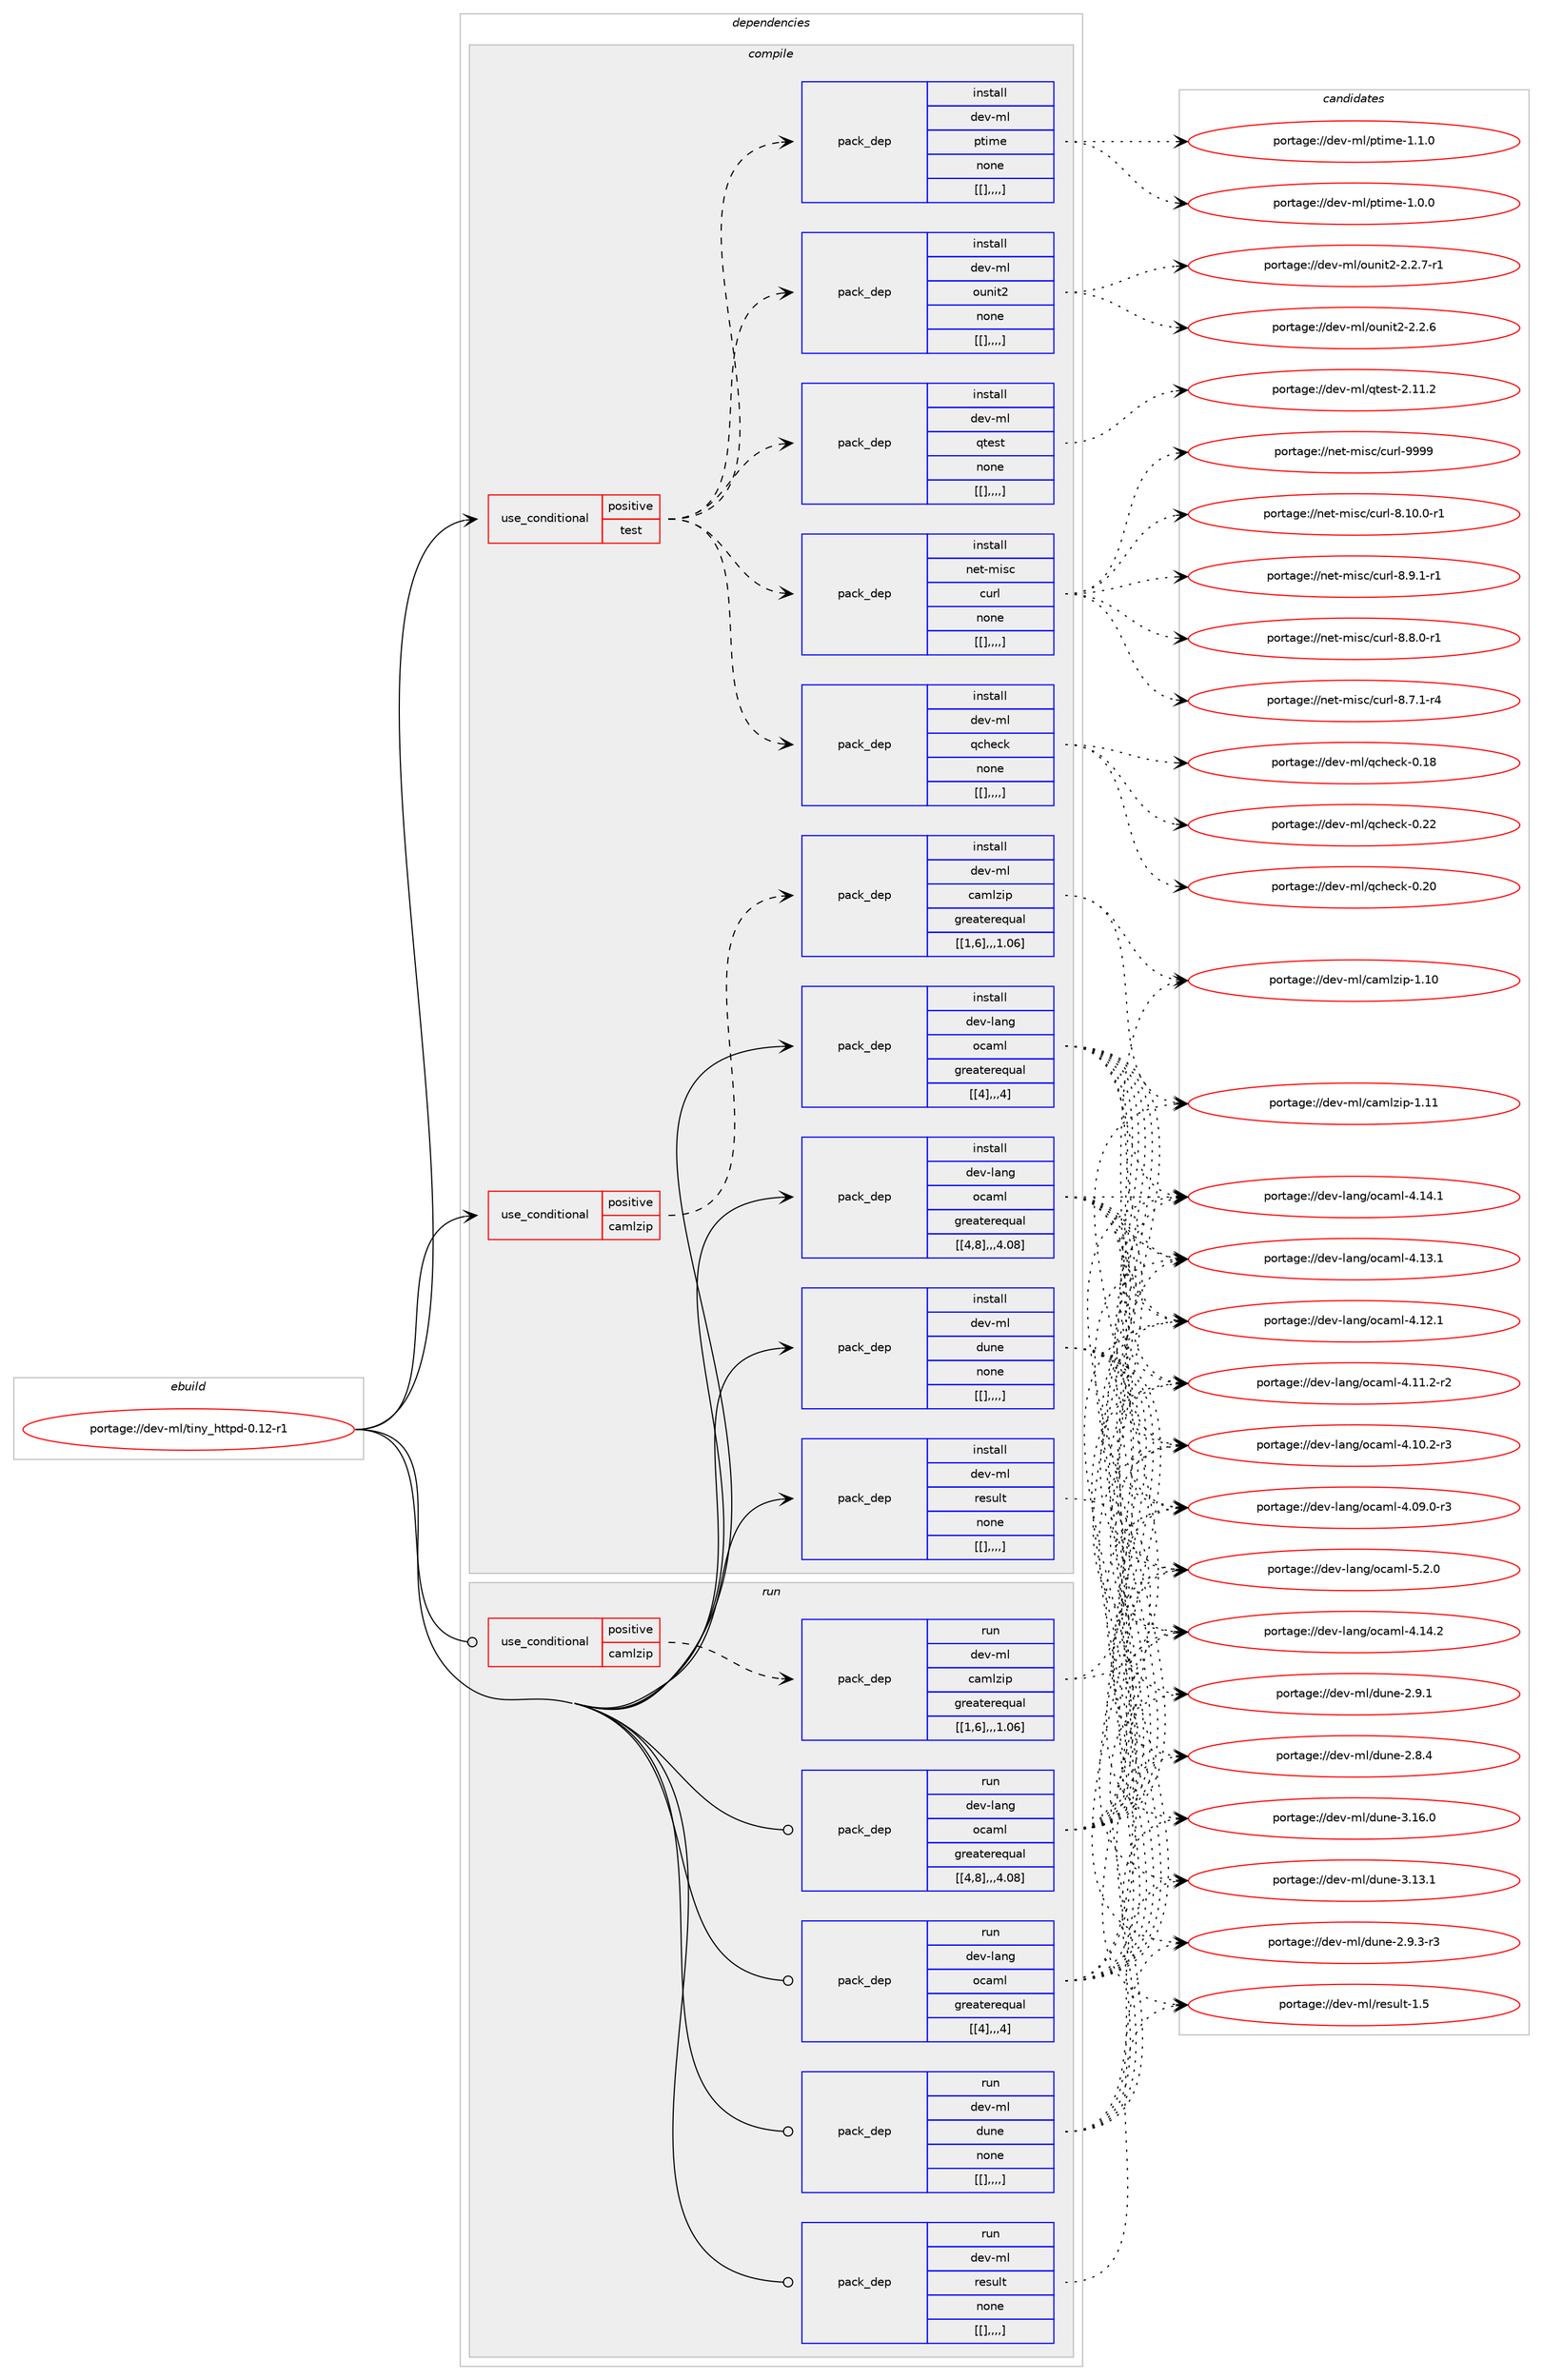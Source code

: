 digraph prolog {

# *************
# Graph options
# *************

newrank=true;
concentrate=true;
compound=true;
graph [rankdir=LR,fontname=Helvetica,fontsize=10,ranksep=1.5];#, ranksep=2.5, nodesep=0.2];
edge  [arrowhead=vee];
node  [fontname=Helvetica,fontsize=10];

# **********
# The ebuild
# **********

subgraph cluster_leftcol {
color=gray;
label=<<i>ebuild</i>>;
id [label="portage://dev-ml/tiny_httpd-0.12-r1", color=red, width=4, href="../dev-ml/tiny_httpd-0.12-r1.svg"];
}

# ****************
# The dependencies
# ****************

subgraph cluster_midcol {
color=gray;
label=<<i>dependencies</i>>;
subgraph cluster_compile {
fillcolor="#eeeeee";
style=filled;
label=<<i>compile</i>>;
subgraph cond30276 {
dependency125989 [label=<<TABLE BORDER="0" CELLBORDER="1" CELLSPACING="0" CELLPADDING="4"><TR><TD ROWSPAN="3" CELLPADDING="10">use_conditional</TD></TR><TR><TD>positive</TD></TR><TR><TD>camlzip</TD></TR></TABLE>>, shape=none, color=red];
subgraph pack94543 {
dependency125990 [label=<<TABLE BORDER="0" CELLBORDER="1" CELLSPACING="0" CELLPADDING="4" WIDTH="220"><TR><TD ROWSPAN="6" CELLPADDING="30">pack_dep</TD></TR><TR><TD WIDTH="110">install</TD></TR><TR><TD>dev-ml</TD></TR><TR><TD>camlzip</TD></TR><TR><TD>greaterequal</TD></TR><TR><TD>[[1,6],,,1.06]</TD></TR></TABLE>>, shape=none, color=blue];
}
dependency125989:e -> dependency125990:w [weight=20,style="dashed",arrowhead="vee"];
}
id:e -> dependency125989:w [weight=20,style="solid",arrowhead="vee"];
subgraph cond30277 {
dependency125991 [label=<<TABLE BORDER="0" CELLBORDER="1" CELLSPACING="0" CELLPADDING="4"><TR><TD ROWSPAN="3" CELLPADDING="10">use_conditional</TD></TR><TR><TD>positive</TD></TR><TR><TD>test</TD></TR></TABLE>>, shape=none, color=red];
subgraph pack94544 {
dependency125992 [label=<<TABLE BORDER="0" CELLBORDER="1" CELLSPACING="0" CELLPADDING="4" WIDTH="220"><TR><TD ROWSPAN="6" CELLPADDING="30">pack_dep</TD></TR><TR><TD WIDTH="110">install</TD></TR><TR><TD>dev-ml</TD></TR><TR><TD>qtest</TD></TR><TR><TD>none</TD></TR><TR><TD>[[],,,,]</TD></TR></TABLE>>, shape=none, color=blue];
}
dependency125991:e -> dependency125992:w [weight=20,style="dashed",arrowhead="vee"];
subgraph pack94545 {
dependency125993 [label=<<TABLE BORDER="0" CELLBORDER="1" CELLSPACING="0" CELLPADDING="4" WIDTH="220"><TR><TD ROWSPAN="6" CELLPADDING="30">pack_dep</TD></TR><TR><TD WIDTH="110">install</TD></TR><TR><TD>dev-ml</TD></TR><TR><TD>ounit2</TD></TR><TR><TD>none</TD></TR><TR><TD>[[],,,,]</TD></TR></TABLE>>, shape=none, color=blue];
}
dependency125991:e -> dependency125993:w [weight=20,style="dashed",arrowhead="vee"];
subgraph pack94546 {
dependency125994 [label=<<TABLE BORDER="0" CELLBORDER="1" CELLSPACING="0" CELLPADDING="4" WIDTH="220"><TR><TD ROWSPAN="6" CELLPADDING="30">pack_dep</TD></TR><TR><TD WIDTH="110">install</TD></TR><TR><TD>dev-ml</TD></TR><TR><TD>ptime</TD></TR><TR><TD>none</TD></TR><TR><TD>[[],,,,]</TD></TR></TABLE>>, shape=none, color=blue];
}
dependency125991:e -> dependency125994:w [weight=20,style="dashed",arrowhead="vee"];
subgraph pack94547 {
dependency125995 [label=<<TABLE BORDER="0" CELLBORDER="1" CELLSPACING="0" CELLPADDING="4" WIDTH="220"><TR><TD ROWSPAN="6" CELLPADDING="30">pack_dep</TD></TR><TR><TD WIDTH="110">install</TD></TR><TR><TD>dev-ml</TD></TR><TR><TD>qcheck</TD></TR><TR><TD>none</TD></TR><TR><TD>[[],,,,]</TD></TR></TABLE>>, shape=none, color=blue];
}
dependency125991:e -> dependency125995:w [weight=20,style="dashed",arrowhead="vee"];
subgraph pack94548 {
dependency125996 [label=<<TABLE BORDER="0" CELLBORDER="1" CELLSPACING="0" CELLPADDING="4" WIDTH="220"><TR><TD ROWSPAN="6" CELLPADDING="30">pack_dep</TD></TR><TR><TD WIDTH="110">install</TD></TR><TR><TD>net-misc</TD></TR><TR><TD>curl</TD></TR><TR><TD>none</TD></TR><TR><TD>[[],,,,]</TD></TR></TABLE>>, shape=none, color=blue];
}
dependency125991:e -> dependency125996:w [weight=20,style="dashed",arrowhead="vee"];
}
id:e -> dependency125991:w [weight=20,style="solid",arrowhead="vee"];
subgraph pack94549 {
dependency125997 [label=<<TABLE BORDER="0" CELLBORDER="1" CELLSPACING="0" CELLPADDING="4" WIDTH="220"><TR><TD ROWSPAN="6" CELLPADDING="30">pack_dep</TD></TR><TR><TD WIDTH="110">install</TD></TR><TR><TD>dev-lang</TD></TR><TR><TD>ocaml</TD></TR><TR><TD>greaterequal</TD></TR><TR><TD>[[4],,,4]</TD></TR></TABLE>>, shape=none, color=blue];
}
id:e -> dependency125997:w [weight=20,style="solid",arrowhead="vee"];
subgraph pack94550 {
dependency125998 [label=<<TABLE BORDER="0" CELLBORDER="1" CELLSPACING="0" CELLPADDING="4" WIDTH="220"><TR><TD ROWSPAN="6" CELLPADDING="30">pack_dep</TD></TR><TR><TD WIDTH="110">install</TD></TR><TR><TD>dev-lang</TD></TR><TR><TD>ocaml</TD></TR><TR><TD>greaterequal</TD></TR><TR><TD>[[4,8],,,4.08]</TD></TR></TABLE>>, shape=none, color=blue];
}
id:e -> dependency125998:w [weight=20,style="solid",arrowhead="vee"];
subgraph pack94551 {
dependency125999 [label=<<TABLE BORDER="0" CELLBORDER="1" CELLSPACING="0" CELLPADDING="4" WIDTH="220"><TR><TD ROWSPAN="6" CELLPADDING="30">pack_dep</TD></TR><TR><TD WIDTH="110">install</TD></TR><TR><TD>dev-ml</TD></TR><TR><TD>dune</TD></TR><TR><TD>none</TD></TR><TR><TD>[[],,,,]</TD></TR></TABLE>>, shape=none, color=blue];
}
id:e -> dependency125999:w [weight=20,style="solid",arrowhead="vee"];
subgraph pack94552 {
dependency126000 [label=<<TABLE BORDER="0" CELLBORDER="1" CELLSPACING="0" CELLPADDING="4" WIDTH="220"><TR><TD ROWSPAN="6" CELLPADDING="30">pack_dep</TD></TR><TR><TD WIDTH="110">install</TD></TR><TR><TD>dev-ml</TD></TR><TR><TD>result</TD></TR><TR><TD>none</TD></TR><TR><TD>[[],,,,]</TD></TR></TABLE>>, shape=none, color=blue];
}
id:e -> dependency126000:w [weight=20,style="solid",arrowhead="vee"];
}
subgraph cluster_compileandrun {
fillcolor="#eeeeee";
style=filled;
label=<<i>compile and run</i>>;
}
subgraph cluster_run {
fillcolor="#eeeeee";
style=filled;
label=<<i>run</i>>;
subgraph cond30278 {
dependency126001 [label=<<TABLE BORDER="0" CELLBORDER="1" CELLSPACING="0" CELLPADDING="4"><TR><TD ROWSPAN="3" CELLPADDING="10">use_conditional</TD></TR><TR><TD>positive</TD></TR><TR><TD>camlzip</TD></TR></TABLE>>, shape=none, color=red];
subgraph pack94553 {
dependency126002 [label=<<TABLE BORDER="0" CELLBORDER="1" CELLSPACING="0" CELLPADDING="4" WIDTH="220"><TR><TD ROWSPAN="6" CELLPADDING="30">pack_dep</TD></TR><TR><TD WIDTH="110">run</TD></TR><TR><TD>dev-ml</TD></TR><TR><TD>camlzip</TD></TR><TR><TD>greaterequal</TD></TR><TR><TD>[[1,6],,,1.06]</TD></TR></TABLE>>, shape=none, color=blue];
}
dependency126001:e -> dependency126002:w [weight=20,style="dashed",arrowhead="vee"];
}
id:e -> dependency126001:w [weight=20,style="solid",arrowhead="odot"];
subgraph pack94554 {
dependency126003 [label=<<TABLE BORDER="0" CELLBORDER="1" CELLSPACING="0" CELLPADDING="4" WIDTH="220"><TR><TD ROWSPAN="6" CELLPADDING="30">pack_dep</TD></TR><TR><TD WIDTH="110">run</TD></TR><TR><TD>dev-lang</TD></TR><TR><TD>ocaml</TD></TR><TR><TD>greaterequal</TD></TR><TR><TD>[[4],,,4]</TD></TR></TABLE>>, shape=none, color=blue];
}
id:e -> dependency126003:w [weight=20,style="solid",arrowhead="odot"];
subgraph pack94555 {
dependency126004 [label=<<TABLE BORDER="0" CELLBORDER="1" CELLSPACING="0" CELLPADDING="4" WIDTH="220"><TR><TD ROWSPAN="6" CELLPADDING="30">pack_dep</TD></TR><TR><TD WIDTH="110">run</TD></TR><TR><TD>dev-lang</TD></TR><TR><TD>ocaml</TD></TR><TR><TD>greaterequal</TD></TR><TR><TD>[[4,8],,,4.08]</TD></TR></TABLE>>, shape=none, color=blue];
}
id:e -> dependency126004:w [weight=20,style="solid",arrowhead="odot"];
subgraph pack94556 {
dependency126005 [label=<<TABLE BORDER="0" CELLBORDER="1" CELLSPACING="0" CELLPADDING="4" WIDTH="220"><TR><TD ROWSPAN="6" CELLPADDING="30">pack_dep</TD></TR><TR><TD WIDTH="110">run</TD></TR><TR><TD>dev-ml</TD></TR><TR><TD>dune</TD></TR><TR><TD>none</TD></TR><TR><TD>[[],,,,]</TD></TR></TABLE>>, shape=none, color=blue];
}
id:e -> dependency126005:w [weight=20,style="solid",arrowhead="odot"];
subgraph pack94557 {
dependency126006 [label=<<TABLE BORDER="0" CELLBORDER="1" CELLSPACING="0" CELLPADDING="4" WIDTH="220"><TR><TD ROWSPAN="6" CELLPADDING="30">pack_dep</TD></TR><TR><TD WIDTH="110">run</TD></TR><TR><TD>dev-ml</TD></TR><TR><TD>result</TD></TR><TR><TD>none</TD></TR><TR><TD>[[],,,,]</TD></TR></TABLE>>, shape=none, color=blue];
}
id:e -> dependency126006:w [weight=20,style="solid",arrowhead="odot"];
}
}

# **************
# The candidates
# **************

subgraph cluster_choices {
rank=same;
color=gray;
label=<<i>candidates</i>>;

subgraph choice94543 {
color=black;
nodesep=1;
choice100101118451091084799971091081221051124549464949 [label="portage://dev-ml/camlzip-1.11", color=red, width=4,href="../dev-ml/camlzip-1.11.svg"];
choice100101118451091084799971091081221051124549464948 [label="portage://dev-ml/camlzip-1.10", color=red, width=4,href="../dev-ml/camlzip-1.10.svg"];
dependency125990:e -> choice100101118451091084799971091081221051124549464949:w [style=dotted,weight="100"];
dependency125990:e -> choice100101118451091084799971091081221051124549464948:w [style=dotted,weight="100"];
}
subgraph choice94544 {
color=black;
nodesep=1;
choice100101118451091084711311610111511645504649494650 [label="portage://dev-ml/qtest-2.11.2", color=red, width=4,href="../dev-ml/qtest-2.11.2.svg"];
dependency125992:e -> choice100101118451091084711311610111511645504649494650:w [style=dotted,weight="100"];
}
subgraph choice94545 {
color=black;
nodesep=1;
choice1001011184510910847111117110105116504550465046554511449 [label="portage://dev-ml/ounit2-2.2.7-r1", color=red, width=4,href="../dev-ml/ounit2-2.2.7-r1.svg"];
choice100101118451091084711111711010511650455046504654 [label="portage://dev-ml/ounit2-2.2.6", color=red, width=4,href="../dev-ml/ounit2-2.2.6.svg"];
dependency125993:e -> choice1001011184510910847111117110105116504550465046554511449:w [style=dotted,weight="100"];
dependency125993:e -> choice100101118451091084711111711010511650455046504654:w [style=dotted,weight="100"];
}
subgraph choice94546 {
color=black;
nodesep=1;
choice1001011184510910847112116105109101454946494648 [label="portage://dev-ml/ptime-1.1.0", color=red, width=4,href="../dev-ml/ptime-1.1.0.svg"];
choice1001011184510910847112116105109101454946484648 [label="portage://dev-ml/ptime-1.0.0", color=red, width=4,href="../dev-ml/ptime-1.0.0.svg"];
dependency125994:e -> choice1001011184510910847112116105109101454946494648:w [style=dotted,weight="100"];
dependency125994:e -> choice1001011184510910847112116105109101454946484648:w [style=dotted,weight="100"];
}
subgraph choice94547 {
color=black;
nodesep=1;
choice100101118451091084711399104101991074548465050 [label="portage://dev-ml/qcheck-0.22", color=red, width=4,href="../dev-ml/qcheck-0.22.svg"];
choice100101118451091084711399104101991074548465048 [label="portage://dev-ml/qcheck-0.20", color=red, width=4,href="../dev-ml/qcheck-0.20.svg"];
choice100101118451091084711399104101991074548464956 [label="portage://dev-ml/qcheck-0.18", color=red, width=4,href="../dev-ml/qcheck-0.18.svg"];
dependency125995:e -> choice100101118451091084711399104101991074548465050:w [style=dotted,weight="100"];
dependency125995:e -> choice100101118451091084711399104101991074548465048:w [style=dotted,weight="100"];
dependency125995:e -> choice100101118451091084711399104101991074548464956:w [style=dotted,weight="100"];
}
subgraph choice94548 {
color=black;
nodesep=1;
choice110101116451091051159947991171141084557575757 [label="portage://net-misc/curl-9999", color=red, width=4,href="../net-misc/curl-9999.svg"];
choice11010111645109105115994799117114108455646494846484511449 [label="portage://net-misc/curl-8.10.0-r1", color=red, width=4,href="../net-misc/curl-8.10.0-r1.svg"];
choice110101116451091051159947991171141084556465746494511449 [label="portage://net-misc/curl-8.9.1-r1", color=red, width=4,href="../net-misc/curl-8.9.1-r1.svg"];
choice110101116451091051159947991171141084556465646484511449 [label="portage://net-misc/curl-8.8.0-r1", color=red, width=4,href="../net-misc/curl-8.8.0-r1.svg"];
choice110101116451091051159947991171141084556465546494511452 [label="portage://net-misc/curl-8.7.1-r4", color=red, width=4,href="../net-misc/curl-8.7.1-r4.svg"];
dependency125996:e -> choice110101116451091051159947991171141084557575757:w [style=dotted,weight="100"];
dependency125996:e -> choice11010111645109105115994799117114108455646494846484511449:w [style=dotted,weight="100"];
dependency125996:e -> choice110101116451091051159947991171141084556465746494511449:w [style=dotted,weight="100"];
dependency125996:e -> choice110101116451091051159947991171141084556465646484511449:w [style=dotted,weight="100"];
dependency125996:e -> choice110101116451091051159947991171141084556465546494511452:w [style=dotted,weight="100"];
}
subgraph choice94549 {
color=black;
nodesep=1;
choice1001011184510897110103471119997109108455346504648 [label="portage://dev-lang/ocaml-5.2.0", color=red, width=4,href="../dev-lang/ocaml-5.2.0.svg"];
choice100101118451089711010347111999710910845524649524650 [label="portage://dev-lang/ocaml-4.14.2", color=red, width=4,href="../dev-lang/ocaml-4.14.2.svg"];
choice100101118451089711010347111999710910845524649524649 [label="portage://dev-lang/ocaml-4.14.1", color=red, width=4,href="../dev-lang/ocaml-4.14.1.svg"];
choice100101118451089711010347111999710910845524649514649 [label="portage://dev-lang/ocaml-4.13.1", color=red, width=4,href="../dev-lang/ocaml-4.13.1.svg"];
choice100101118451089711010347111999710910845524649504649 [label="portage://dev-lang/ocaml-4.12.1", color=red, width=4,href="../dev-lang/ocaml-4.12.1.svg"];
choice1001011184510897110103471119997109108455246494946504511450 [label="portage://dev-lang/ocaml-4.11.2-r2", color=red, width=4,href="../dev-lang/ocaml-4.11.2-r2.svg"];
choice1001011184510897110103471119997109108455246494846504511451 [label="portage://dev-lang/ocaml-4.10.2-r3", color=red, width=4,href="../dev-lang/ocaml-4.10.2-r3.svg"];
choice1001011184510897110103471119997109108455246485746484511451 [label="portage://dev-lang/ocaml-4.09.0-r3", color=red, width=4,href="../dev-lang/ocaml-4.09.0-r3.svg"];
dependency125997:e -> choice1001011184510897110103471119997109108455346504648:w [style=dotted,weight="100"];
dependency125997:e -> choice100101118451089711010347111999710910845524649524650:w [style=dotted,weight="100"];
dependency125997:e -> choice100101118451089711010347111999710910845524649524649:w [style=dotted,weight="100"];
dependency125997:e -> choice100101118451089711010347111999710910845524649514649:w [style=dotted,weight="100"];
dependency125997:e -> choice100101118451089711010347111999710910845524649504649:w [style=dotted,weight="100"];
dependency125997:e -> choice1001011184510897110103471119997109108455246494946504511450:w [style=dotted,weight="100"];
dependency125997:e -> choice1001011184510897110103471119997109108455246494846504511451:w [style=dotted,weight="100"];
dependency125997:e -> choice1001011184510897110103471119997109108455246485746484511451:w [style=dotted,weight="100"];
}
subgraph choice94550 {
color=black;
nodesep=1;
choice1001011184510897110103471119997109108455346504648 [label="portage://dev-lang/ocaml-5.2.0", color=red, width=4,href="../dev-lang/ocaml-5.2.0.svg"];
choice100101118451089711010347111999710910845524649524650 [label="portage://dev-lang/ocaml-4.14.2", color=red, width=4,href="../dev-lang/ocaml-4.14.2.svg"];
choice100101118451089711010347111999710910845524649524649 [label="portage://dev-lang/ocaml-4.14.1", color=red, width=4,href="../dev-lang/ocaml-4.14.1.svg"];
choice100101118451089711010347111999710910845524649514649 [label="portage://dev-lang/ocaml-4.13.1", color=red, width=4,href="../dev-lang/ocaml-4.13.1.svg"];
choice100101118451089711010347111999710910845524649504649 [label="portage://dev-lang/ocaml-4.12.1", color=red, width=4,href="../dev-lang/ocaml-4.12.1.svg"];
choice1001011184510897110103471119997109108455246494946504511450 [label="portage://dev-lang/ocaml-4.11.2-r2", color=red, width=4,href="../dev-lang/ocaml-4.11.2-r2.svg"];
choice1001011184510897110103471119997109108455246494846504511451 [label="portage://dev-lang/ocaml-4.10.2-r3", color=red, width=4,href="../dev-lang/ocaml-4.10.2-r3.svg"];
choice1001011184510897110103471119997109108455246485746484511451 [label="portage://dev-lang/ocaml-4.09.0-r3", color=red, width=4,href="../dev-lang/ocaml-4.09.0-r3.svg"];
dependency125998:e -> choice1001011184510897110103471119997109108455346504648:w [style=dotted,weight="100"];
dependency125998:e -> choice100101118451089711010347111999710910845524649524650:w [style=dotted,weight="100"];
dependency125998:e -> choice100101118451089711010347111999710910845524649524649:w [style=dotted,weight="100"];
dependency125998:e -> choice100101118451089711010347111999710910845524649514649:w [style=dotted,weight="100"];
dependency125998:e -> choice100101118451089711010347111999710910845524649504649:w [style=dotted,weight="100"];
dependency125998:e -> choice1001011184510897110103471119997109108455246494946504511450:w [style=dotted,weight="100"];
dependency125998:e -> choice1001011184510897110103471119997109108455246494846504511451:w [style=dotted,weight="100"];
dependency125998:e -> choice1001011184510897110103471119997109108455246485746484511451:w [style=dotted,weight="100"];
}
subgraph choice94551 {
color=black;
nodesep=1;
choice100101118451091084710011711010145514649544648 [label="portage://dev-ml/dune-3.16.0", color=red, width=4,href="../dev-ml/dune-3.16.0.svg"];
choice100101118451091084710011711010145514649514649 [label="portage://dev-ml/dune-3.13.1", color=red, width=4,href="../dev-ml/dune-3.13.1.svg"];
choice10010111845109108471001171101014550465746514511451 [label="portage://dev-ml/dune-2.9.3-r3", color=red, width=4,href="../dev-ml/dune-2.9.3-r3.svg"];
choice1001011184510910847100117110101455046574649 [label="portage://dev-ml/dune-2.9.1", color=red, width=4,href="../dev-ml/dune-2.9.1.svg"];
choice1001011184510910847100117110101455046564652 [label="portage://dev-ml/dune-2.8.4", color=red, width=4,href="../dev-ml/dune-2.8.4.svg"];
dependency125999:e -> choice100101118451091084710011711010145514649544648:w [style=dotted,weight="100"];
dependency125999:e -> choice100101118451091084710011711010145514649514649:w [style=dotted,weight="100"];
dependency125999:e -> choice10010111845109108471001171101014550465746514511451:w [style=dotted,weight="100"];
dependency125999:e -> choice1001011184510910847100117110101455046574649:w [style=dotted,weight="100"];
dependency125999:e -> choice1001011184510910847100117110101455046564652:w [style=dotted,weight="100"];
}
subgraph choice94552 {
color=black;
nodesep=1;
choice100101118451091084711410111511710811645494653 [label="portage://dev-ml/result-1.5", color=red, width=4,href="../dev-ml/result-1.5.svg"];
dependency126000:e -> choice100101118451091084711410111511710811645494653:w [style=dotted,weight="100"];
}
subgraph choice94553 {
color=black;
nodesep=1;
choice100101118451091084799971091081221051124549464949 [label="portage://dev-ml/camlzip-1.11", color=red, width=4,href="../dev-ml/camlzip-1.11.svg"];
choice100101118451091084799971091081221051124549464948 [label="portage://dev-ml/camlzip-1.10", color=red, width=4,href="../dev-ml/camlzip-1.10.svg"];
dependency126002:e -> choice100101118451091084799971091081221051124549464949:w [style=dotted,weight="100"];
dependency126002:e -> choice100101118451091084799971091081221051124549464948:w [style=dotted,weight="100"];
}
subgraph choice94554 {
color=black;
nodesep=1;
choice1001011184510897110103471119997109108455346504648 [label="portage://dev-lang/ocaml-5.2.0", color=red, width=4,href="../dev-lang/ocaml-5.2.0.svg"];
choice100101118451089711010347111999710910845524649524650 [label="portage://dev-lang/ocaml-4.14.2", color=red, width=4,href="../dev-lang/ocaml-4.14.2.svg"];
choice100101118451089711010347111999710910845524649524649 [label="portage://dev-lang/ocaml-4.14.1", color=red, width=4,href="../dev-lang/ocaml-4.14.1.svg"];
choice100101118451089711010347111999710910845524649514649 [label="portage://dev-lang/ocaml-4.13.1", color=red, width=4,href="../dev-lang/ocaml-4.13.1.svg"];
choice100101118451089711010347111999710910845524649504649 [label="portage://dev-lang/ocaml-4.12.1", color=red, width=4,href="../dev-lang/ocaml-4.12.1.svg"];
choice1001011184510897110103471119997109108455246494946504511450 [label="portage://dev-lang/ocaml-4.11.2-r2", color=red, width=4,href="../dev-lang/ocaml-4.11.2-r2.svg"];
choice1001011184510897110103471119997109108455246494846504511451 [label="portage://dev-lang/ocaml-4.10.2-r3", color=red, width=4,href="../dev-lang/ocaml-4.10.2-r3.svg"];
choice1001011184510897110103471119997109108455246485746484511451 [label="portage://dev-lang/ocaml-4.09.0-r3", color=red, width=4,href="../dev-lang/ocaml-4.09.0-r3.svg"];
dependency126003:e -> choice1001011184510897110103471119997109108455346504648:w [style=dotted,weight="100"];
dependency126003:e -> choice100101118451089711010347111999710910845524649524650:w [style=dotted,weight="100"];
dependency126003:e -> choice100101118451089711010347111999710910845524649524649:w [style=dotted,weight="100"];
dependency126003:e -> choice100101118451089711010347111999710910845524649514649:w [style=dotted,weight="100"];
dependency126003:e -> choice100101118451089711010347111999710910845524649504649:w [style=dotted,weight="100"];
dependency126003:e -> choice1001011184510897110103471119997109108455246494946504511450:w [style=dotted,weight="100"];
dependency126003:e -> choice1001011184510897110103471119997109108455246494846504511451:w [style=dotted,weight="100"];
dependency126003:e -> choice1001011184510897110103471119997109108455246485746484511451:w [style=dotted,weight="100"];
}
subgraph choice94555 {
color=black;
nodesep=1;
choice1001011184510897110103471119997109108455346504648 [label="portage://dev-lang/ocaml-5.2.0", color=red, width=4,href="../dev-lang/ocaml-5.2.0.svg"];
choice100101118451089711010347111999710910845524649524650 [label="portage://dev-lang/ocaml-4.14.2", color=red, width=4,href="../dev-lang/ocaml-4.14.2.svg"];
choice100101118451089711010347111999710910845524649524649 [label="portage://dev-lang/ocaml-4.14.1", color=red, width=4,href="../dev-lang/ocaml-4.14.1.svg"];
choice100101118451089711010347111999710910845524649514649 [label="portage://dev-lang/ocaml-4.13.1", color=red, width=4,href="../dev-lang/ocaml-4.13.1.svg"];
choice100101118451089711010347111999710910845524649504649 [label="portage://dev-lang/ocaml-4.12.1", color=red, width=4,href="../dev-lang/ocaml-4.12.1.svg"];
choice1001011184510897110103471119997109108455246494946504511450 [label="portage://dev-lang/ocaml-4.11.2-r2", color=red, width=4,href="../dev-lang/ocaml-4.11.2-r2.svg"];
choice1001011184510897110103471119997109108455246494846504511451 [label="portage://dev-lang/ocaml-4.10.2-r3", color=red, width=4,href="../dev-lang/ocaml-4.10.2-r3.svg"];
choice1001011184510897110103471119997109108455246485746484511451 [label="portage://dev-lang/ocaml-4.09.0-r3", color=red, width=4,href="../dev-lang/ocaml-4.09.0-r3.svg"];
dependency126004:e -> choice1001011184510897110103471119997109108455346504648:w [style=dotted,weight="100"];
dependency126004:e -> choice100101118451089711010347111999710910845524649524650:w [style=dotted,weight="100"];
dependency126004:e -> choice100101118451089711010347111999710910845524649524649:w [style=dotted,weight="100"];
dependency126004:e -> choice100101118451089711010347111999710910845524649514649:w [style=dotted,weight="100"];
dependency126004:e -> choice100101118451089711010347111999710910845524649504649:w [style=dotted,weight="100"];
dependency126004:e -> choice1001011184510897110103471119997109108455246494946504511450:w [style=dotted,weight="100"];
dependency126004:e -> choice1001011184510897110103471119997109108455246494846504511451:w [style=dotted,weight="100"];
dependency126004:e -> choice1001011184510897110103471119997109108455246485746484511451:w [style=dotted,weight="100"];
}
subgraph choice94556 {
color=black;
nodesep=1;
choice100101118451091084710011711010145514649544648 [label="portage://dev-ml/dune-3.16.0", color=red, width=4,href="../dev-ml/dune-3.16.0.svg"];
choice100101118451091084710011711010145514649514649 [label="portage://dev-ml/dune-3.13.1", color=red, width=4,href="../dev-ml/dune-3.13.1.svg"];
choice10010111845109108471001171101014550465746514511451 [label="portage://dev-ml/dune-2.9.3-r3", color=red, width=4,href="../dev-ml/dune-2.9.3-r3.svg"];
choice1001011184510910847100117110101455046574649 [label="portage://dev-ml/dune-2.9.1", color=red, width=4,href="../dev-ml/dune-2.9.1.svg"];
choice1001011184510910847100117110101455046564652 [label="portage://dev-ml/dune-2.8.4", color=red, width=4,href="../dev-ml/dune-2.8.4.svg"];
dependency126005:e -> choice100101118451091084710011711010145514649544648:w [style=dotted,weight="100"];
dependency126005:e -> choice100101118451091084710011711010145514649514649:w [style=dotted,weight="100"];
dependency126005:e -> choice10010111845109108471001171101014550465746514511451:w [style=dotted,weight="100"];
dependency126005:e -> choice1001011184510910847100117110101455046574649:w [style=dotted,weight="100"];
dependency126005:e -> choice1001011184510910847100117110101455046564652:w [style=dotted,weight="100"];
}
subgraph choice94557 {
color=black;
nodesep=1;
choice100101118451091084711410111511710811645494653 [label="portage://dev-ml/result-1.5", color=red, width=4,href="../dev-ml/result-1.5.svg"];
dependency126006:e -> choice100101118451091084711410111511710811645494653:w [style=dotted,weight="100"];
}
}

}
